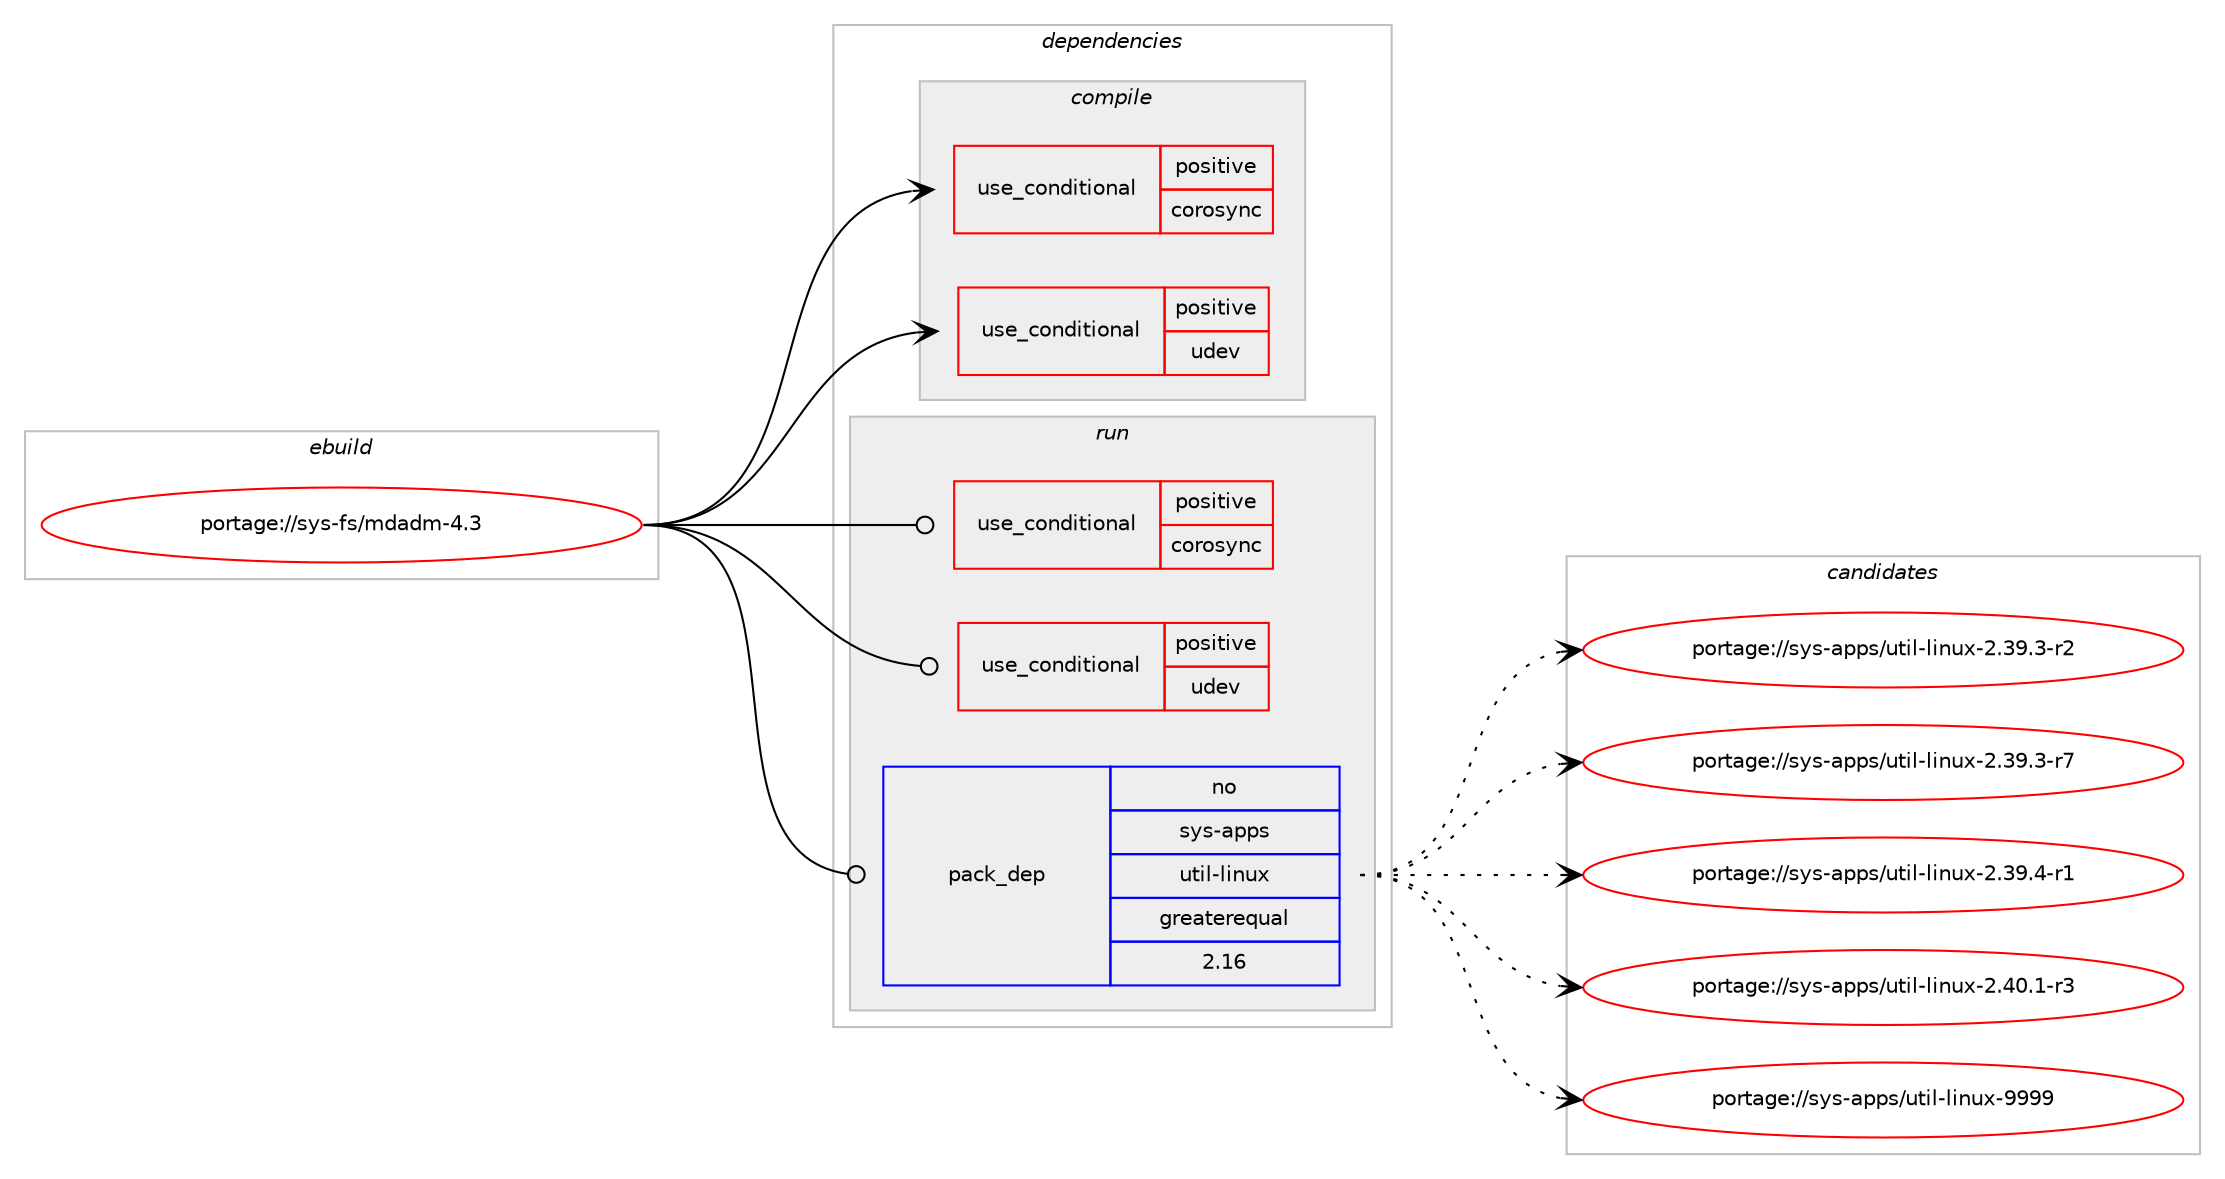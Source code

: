 digraph prolog {

# *************
# Graph options
# *************

newrank=true;
concentrate=true;
compound=true;
graph [rankdir=LR,fontname=Helvetica,fontsize=10,ranksep=1.5];#, ranksep=2.5, nodesep=0.2];
edge  [arrowhead=vee];
node  [fontname=Helvetica,fontsize=10];

# **********
# The ebuild
# **********

subgraph cluster_leftcol {
color=gray;
rank=same;
label=<<i>ebuild</i>>;
id [label="portage://sys-fs/mdadm-4.3", color=red, width=4, href="../sys-fs/mdadm-4.3.svg"];
}

# ****************
# The dependencies
# ****************

subgraph cluster_midcol {
color=gray;
label=<<i>dependencies</i>>;
subgraph cluster_compile {
fillcolor="#eeeeee";
style=filled;
label=<<i>compile</i>>;
subgraph cond113528 {
dependency219080 [label=<<TABLE BORDER="0" CELLBORDER="1" CELLSPACING="0" CELLPADDING="4"><TR><TD ROWSPAN="3" CELLPADDING="10">use_conditional</TD></TR><TR><TD>positive</TD></TR><TR><TD>corosync</TD></TR></TABLE>>, shape=none, color=red];
# *** BEGIN UNKNOWN DEPENDENCY TYPE (TODO) ***
# dependency219080 -> package_dependency(portage://sys-fs/mdadm-4.3,install,no,sys-cluster,corosync,none,[,,],[],[])
# *** END UNKNOWN DEPENDENCY TYPE (TODO) ***

}
id:e -> dependency219080:w [weight=20,style="solid",arrowhead="vee"];
subgraph cond113529 {
dependency219081 [label=<<TABLE BORDER="0" CELLBORDER="1" CELLSPACING="0" CELLPADDING="4"><TR><TD ROWSPAN="3" CELLPADDING="10">use_conditional</TD></TR><TR><TD>positive</TD></TR><TR><TD>udev</TD></TR></TABLE>>, shape=none, color=red];
# *** BEGIN UNKNOWN DEPENDENCY TYPE (TODO) ***
# dependency219081 -> package_dependency(portage://sys-fs/mdadm-4.3,install,no,virtual,libudev,none,[,,],any_same_slot,[])
# *** END UNKNOWN DEPENDENCY TYPE (TODO) ***

}
id:e -> dependency219081:w [weight=20,style="solid",arrowhead="vee"];
}
subgraph cluster_compileandrun {
fillcolor="#eeeeee";
style=filled;
label=<<i>compile and run</i>>;
}
subgraph cluster_run {
fillcolor="#eeeeee";
style=filled;
label=<<i>run</i>>;
subgraph cond113530 {
dependency219082 [label=<<TABLE BORDER="0" CELLBORDER="1" CELLSPACING="0" CELLPADDING="4"><TR><TD ROWSPAN="3" CELLPADDING="10">use_conditional</TD></TR><TR><TD>positive</TD></TR><TR><TD>corosync</TD></TR></TABLE>>, shape=none, color=red];
# *** BEGIN UNKNOWN DEPENDENCY TYPE (TODO) ***
# dependency219082 -> package_dependency(portage://sys-fs/mdadm-4.3,run,no,sys-cluster,corosync,none,[,,],[],[])
# *** END UNKNOWN DEPENDENCY TYPE (TODO) ***

}
id:e -> dependency219082:w [weight=20,style="solid",arrowhead="odot"];
subgraph cond113531 {
dependency219083 [label=<<TABLE BORDER="0" CELLBORDER="1" CELLSPACING="0" CELLPADDING="4"><TR><TD ROWSPAN="3" CELLPADDING="10">use_conditional</TD></TR><TR><TD>positive</TD></TR><TR><TD>udev</TD></TR></TABLE>>, shape=none, color=red];
# *** BEGIN UNKNOWN DEPENDENCY TYPE (TODO) ***
# dependency219083 -> package_dependency(portage://sys-fs/mdadm-4.3,run,no,virtual,libudev,none,[,,],any_same_slot,[])
# *** END UNKNOWN DEPENDENCY TYPE (TODO) ***

}
id:e -> dependency219083:w [weight=20,style="solid",arrowhead="odot"];
subgraph pack102652 {
dependency219084 [label=<<TABLE BORDER="0" CELLBORDER="1" CELLSPACING="0" CELLPADDING="4" WIDTH="220"><TR><TD ROWSPAN="6" CELLPADDING="30">pack_dep</TD></TR><TR><TD WIDTH="110">no</TD></TR><TR><TD>sys-apps</TD></TR><TR><TD>util-linux</TD></TR><TR><TD>greaterequal</TD></TR><TR><TD>2.16</TD></TR></TABLE>>, shape=none, color=blue];
}
id:e -> dependency219084:w [weight=20,style="solid",arrowhead="odot"];
}
}

# **************
# The candidates
# **************

subgraph cluster_choices {
rank=same;
color=gray;
label=<<i>candidates</i>>;

subgraph choice102652 {
color=black;
nodesep=1;
choice11512111545971121121154711711610510845108105110117120455046515746514511450 [label="portage://sys-apps/util-linux-2.39.3-r2", color=red, width=4,href="../sys-apps/util-linux-2.39.3-r2.svg"];
choice11512111545971121121154711711610510845108105110117120455046515746514511455 [label="portage://sys-apps/util-linux-2.39.3-r7", color=red, width=4,href="../sys-apps/util-linux-2.39.3-r7.svg"];
choice11512111545971121121154711711610510845108105110117120455046515746524511449 [label="portage://sys-apps/util-linux-2.39.4-r1", color=red, width=4,href="../sys-apps/util-linux-2.39.4-r1.svg"];
choice11512111545971121121154711711610510845108105110117120455046524846494511451 [label="portage://sys-apps/util-linux-2.40.1-r3", color=red, width=4,href="../sys-apps/util-linux-2.40.1-r3.svg"];
choice115121115459711211211547117116105108451081051101171204557575757 [label="portage://sys-apps/util-linux-9999", color=red, width=4,href="../sys-apps/util-linux-9999.svg"];
dependency219084:e -> choice11512111545971121121154711711610510845108105110117120455046515746514511450:w [style=dotted,weight="100"];
dependency219084:e -> choice11512111545971121121154711711610510845108105110117120455046515746514511455:w [style=dotted,weight="100"];
dependency219084:e -> choice11512111545971121121154711711610510845108105110117120455046515746524511449:w [style=dotted,weight="100"];
dependency219084:e -> choice11512111545971121121154711711610510845108105110117120455046524846494511451:w [style=dotted,weight="100"];
dependency219084:e -> choice115121115459711211211547117116105108451081051101171204557575757:w [style=dotted,weight="100"];
}
}

}
